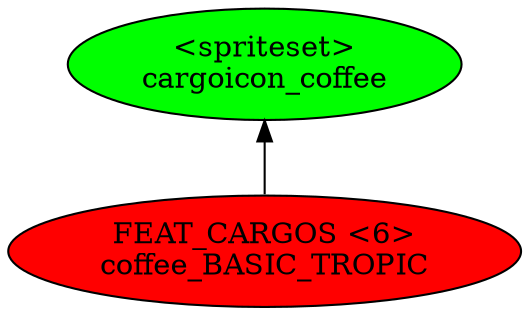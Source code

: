 digraph {
rankdir="BT"
cargoicon_coffee [fillcolor=green style="filled" label="<spriteset>\ncargoicon_coffee"]
coffee_BASIC_TROPIC [fillcolor=red style="filled" label="FEAT_CARGOS <6>\ncoffee_BASIC_TROPIC"]
coffee_BASIC_TROPIC->cargoicon_coffee
}
